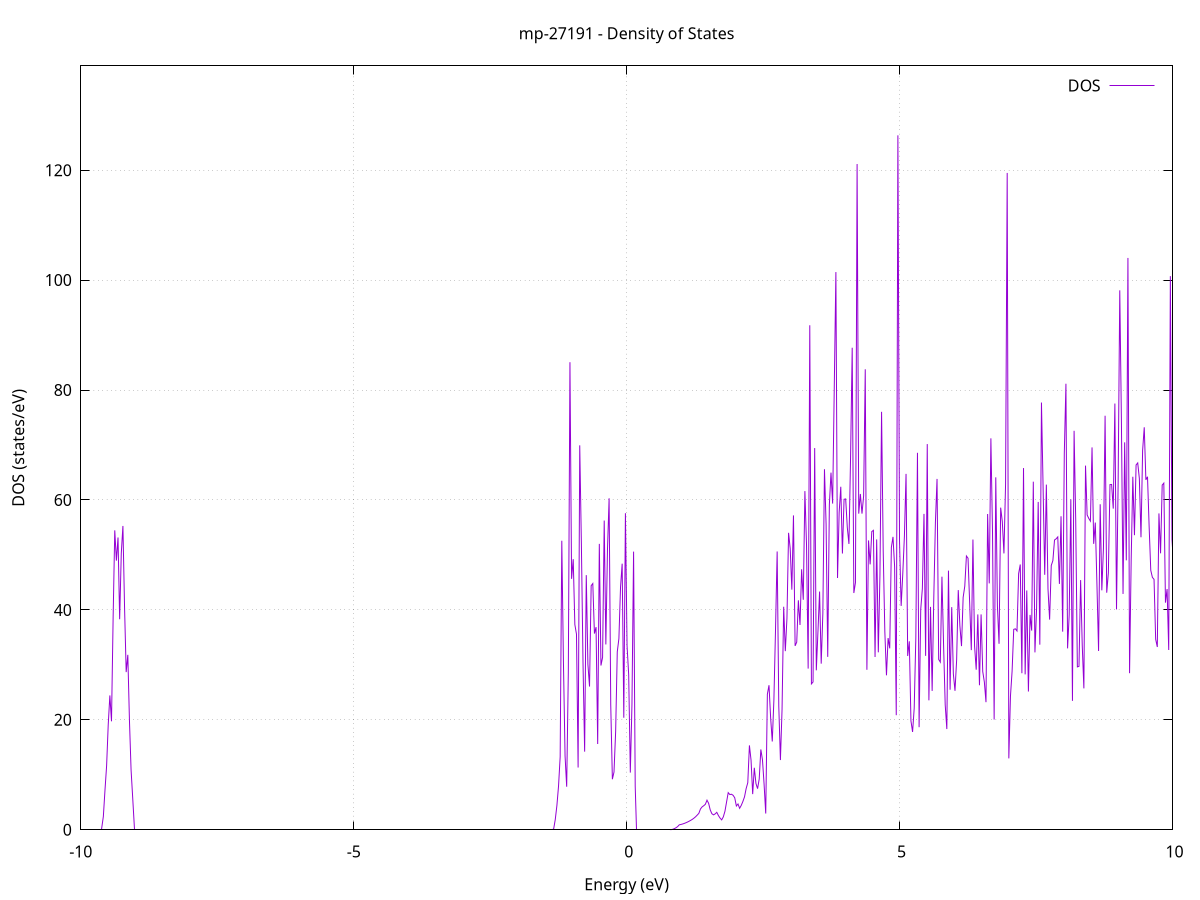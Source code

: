 set title 'mp-27191 - Density of States'
set xlabel 'Energy (eV)'
set ylabel 'DOS (states/eV)'
set grid
set xrange [-10:10]
set yrange [0:138.966]
set xzeroaxis lt -1
set terminal png size 800,600
set output 'mp-27191_dos_gnuplot.png'
plot '-' using 1:2 with lines title 'DOS'
-46.291100 0.000000
-46.261200 0.000000
-46.231300 0.000000
-46.201400 0.000000
-46.171500 0.000000
-46.141600 0.000000
-46.111700 0.000000
-46.081800 0.000000
-46.051900 0.000000
-46.022100 0.000000
-45.992200 0.000000
-45.962300 0.000000
-45.932400 0.000000
-45.902500 0.000000
-45.872600 0.000000
-45.842700 0.000000
-45.812800 0.000000
-45.782900 0.000000
-45.753100 0.000000
-45.723200 0.000000
-45.693300 0.000000
-45.663400 0.000000
-45.633500 0.000000
-45.603600 0.000000
-45.573700 0.000000
-45.543800 0.000000
-45.513900 0.000000
-45.484000 0.000000
-45.454200 0.000000
-45.424300 0.000000
-45.394400 0.000000
-45.364500 0.000000
-45.334600 0.000000
-45.304700 0.000000
-45.274800 0.000000
-45.244900 0.000000
-45.215000 0.000000
-45.185200 0.000000
-45.155300 0.000000
-45.125400 0.000000
-45.095500 0.000000
-45.065600 0.000000
-45.035700 0.000000
-45.005800 0.000000
-44.975900 0.000000
-44.946000 0.000000
-44.916100 0.000000
-44.886300 0.000000
-44.856400 0.000000
-44.826500 0.000000
-44.796600 0.000000
-44.766700 0.000000
-44.736800 0.000000
-44.706900 0.000000
-44.677000 0.000000
-44.647100 0.000000
-44.617300 0.000000
-44.587400 0.000000
-44.557500 0.000000
-44.527600 0.000000
-44.497700 0.000000
-44.467800 0.000000
-44.437900 0.000000
-44.408000 0.000000
-44.378100 0.000000
-44.348300 0.000000
-44.318400 0.000000
-44.288500 0.000000
-44.258600 0.000000
-44.228700 0.000000
-44.198800 0.000000
-44.168900 0.000000
-44.139000 0.000000
-44.109100 0.000000
-44.079200 0.000000
-44.049400 0.000000
-44.019500 0.000000
-43.989600 0.000000
-43.959700 0.000000
-43.929800 0.000000
-43.899900 0.000000
-43.870000 0.000000
-43.840100 0.000000
-43.810200 0.000000
-43.780400 0.000000
-43.750500 0.000000
-43.720600 0.000000
-43.690700 0.000000
-43.660800 0.000000
-43.630900 0.000000
-43.601000 0.000000
-43.571100 87.468500
-43.541200 0.000000
-43.511400 0.000000
-43.481500 115.858700
-43.451600 1022.692500
-43.421700 0.000000
-43.391800 191.049100
-43.361900 0.000000
-43.332000 0.000000
-43.302100 0.000000
-43.272200 508.746500
-43.242300 0.000000
-43.212500 0.000000
-43.182600 0.000000
-43.152700 0.000000
-43.122800 0.000000
-43.092900 0.000000
-43.063000 0.000000
-43.033100 0.000000
-43.003200 0.000000
-42.973300 0.000000
-42.943500 0.000000
-42.913600 0.000000
-42.883700 0.000000
-42.853800 0.000000
-42.823900 0.000000
-42.794000 0.000000
-42.764100 0.000000
-42.734200 0.000000
-42.704300 0.000000
-42.674400 0.000000
-42.644600 0.000000
-42.614700 0.000000
-42.584800 0.000000
-42.554900 0.000000
-42.525000 0.000000
-42.495100 0.000000
-42.465200 0.000000
-42.435300 0.000000
-42.405400 0.000000
-42.375600 0.000000
-42.345700 0.000000
-42.315800 0.000000
-42.285900 0.000000
-42.256000 0.000000
-42.226100 0.000000
-42.196200 0.000000
-42.166300 0.000000
-42.136400 0.000000
-42.106600 0.000000
-42.076700 0.000000
-42.046800 0.000000
-42.016900 0.000000
-41.987000 0.000000
-41.957100 0.000000
-41.927200 0.000000
-41.897300 0.000000
-41.867400 0.000000
-41.837500 0.000000
-41.807700 0.000000
-41.777800 0.000000
-41.747900 0.000000
-41.718000 0.000000
-41.688100 0.000000
-41.658200 0.000000
-41.628300 0.000000
-41.598400 0.000000
-41.568500 0.000000
-41.538700 0.000000
-41.508800 0.000000
-41.478900 0.000000
-41.449000 0.000000
-41.419100 0.000000
-41.389200 0.000000
-41.359300 0.000000
-41.329400 0.000000
-41.299500 0.000000
-41.269700 0.000000
-41.239800 0.000000
-41.209900 0.000000
-41.180000 0.000000
-41.150100 0.000000
-41.120200 0.000000
-41.090300 0.000000
-41.060400 0.000000
-41.030500 0.000000
-41.000600 0.000000
-40.970800 0.000000
-40.940900 0.000000
-40.911000 0.000000
-40.881100 0.000000
-40.851200 0.000000
-40.821300 0.000000
-40.791400 0.000000
-40.761500 0.000000
-40.731600 0.000000
-40.701800 0.000000
-40.671900 0.000000
-40.642000 0.000000
-40.612100 0.000000
-40.582200 0.000000
-40.552300 0.000000
-40.522400 0.000000
-40.492500 0.000000
-40.462600 0.000000
-40.432700 0.000000
-40.402900 0.000000
-40.373000 0.000000
-40.343100 0.000000
-40.313200 0.000000
-40.283300 0.000000
-40.253400 0.000000
-40.223500 0.000000
-40.193600 0.000000
-40.163700 0.000000
-40.133900 0.000000
-40.104000 0.000000
-40.074100 0.000000
-40.044200 0.000000
-40.014300 0.000000
-39.984400 0.000000
-39.954500 0.000000
-39.924600 0.000000
-39.894700 0.000000
-39.864900 0.000000
-39.835000 0.000000
-39.805100 0.000000
-39.775200 0.000000
-39.745300 0.000000
-39.715400 0.000000
-39.685500 0.000000
-39.655600 0.000000
-39.625700 0.000000
-39.595800 0.000000
-39.566000 0.000000
-39.536100 0.000000
-39.506200 0.000000
-39.476300 0.000000
-39.446400 0.000000
-39.416500 0.000000
-39.386600 0.000000
-39.356700 0.000000
-39.326800 0.000000
-39.297000 0.000000
-39.267100 0.000000
-39.237200 0.000000
-39.207300 0.000000
-39.177400 0.000000
-39.147500 0.000000
-39.117600 0.000000
-39.087700 0.000000
-39.057800 0.000000
-39.027900 0.000000
-38.998100 0.000000
-38.968200 0.000000
-38.938300 0.000000
-38.908400 0.000000
-38.878500 0.000000
-38.848600 0.000000
-38.818700 0.000000
-38.788800 0.000000
-38.758900 0.000000
-38.729100 0.000000
-38.699200 0.000000
-38.669300 0.000000
-38.639400 0.000000
-38.609500 0.000000
-38.579600 0.000000
-38.549700 0.000000
-38.519800 0.000000
-38.489900 0.000000
-38.460100 0.000000
-38.430200 0.000000
-38.400300 0.000000
-38.370400 0.000000
-38.340500 0.000000
-38.310600 0.000000
-38.280700 0.000000
-38.250800 0.000000
-38.220900 0.000000
-38.191000 0.000000
-38.161200 0.000000
-38.131300 0.000000
-38.101400 0.000000
-38.071500 0.000000
-38.041600 0.000000
-38.011700 0.000000
-37.981800 0.000000
-37.951900 0.000000
-37.922000 0.000000
-37.892200 0.000000
-37.862300 0.000000
-37.832400 0.000000
-37.802500 0.000000
-37.772600 0.000000
-37.742700 0.000000
-37.712800 0.000000
-37.682900 0.000000
-37.653000 0.000000
-37.623200 0.000000
-37.593300 0.000000
-37.563400 0.000000
-37.533500 0.000000
-37.503600 0.000000
-37.473700 0.000000
-37.443800 0.000000
-37.413900 0.000000
-37.384000 0.000000
-37.354100 0.000000
-37.324300 0.000000
-37.294400 0.000000
-37.264500 0.000000
-37.234600 0.000000
-37.204700 0.000000
-37.174800 0.000000
-37.144900 0.000000
-37.115000 0.000000
-37.085100 0.000000
-37.055300 0.000000
-37.025400 0.000000
-36.995500 0.000000
-36.965600 0.000000
-36.935700 0.000000
-36.905800 0.000000
-36.875900 0.000000
-36.846000 0.000000
-36.816100 0.000000
-36.786200 0.000000
-36.756400 0.000000
-36.726500 0.000000
-36.696600 0.000000
-36.666700 0.000000
-36.636800 0.000000
-36.606900 0.000000
-36.577000 0.000000
-36.547100 0.000000
-36.517200 0.000000
-36.487400 0.000000
-36.457500 0.000000
-36.427600 0.000000
-36.397700 0.000000
-36.367800 0.000000
-36.337900 0.000000
-36.308000 0.000000
-36.278100 0.000000
-36.248200 0.000000
-36.218400 0.000000
-36.188500 0.000000
-36.158600 0.000000
-36.128700 0.000000
-36.098800 0.000000
-36.068900 0.000000
-36.039000 0.000000
-36.009100 0.000000
-35.979200 0.000000
-35.949300 0.000000
-35.919500 0.000000
-35.889600 0.000000
-35.859700 0.000000
-35.829800 0.000000
-35.799900 0.000000
-35.770000 0.000000
-35.740100 0.000000
-35.710200 0.000000
-35.680300 0.000000
-35.650500 0.000000
-35.620600 0.000000
-35.590700 0.000000
-35.560800 0.000000
-35.530900 0.000000
-35.501000 0.000000
-35.471100 0.000000
-35.441200 0.000000
-35.411300 0.000000
-35.381400 0.000000
-35.351600 0.000000
-35.321700 0.000000
-35.291800 0.000000
-35.261900 0.000000
-35.232000 0.000000
-35.202100 0.000000
-35.172200 0.000000
-35.142300 0.000000
-35.112400 0.000000
-35.082600 0.000000
-35.052700 0.000000
-35.022800 0.000000
-34.992900 0.000000
-34.963000 0.000000
-34.933100 0.000000
-34.903200 0.000000
-34.873300 0.000000
-34.843400 0.000000
-34.813600 0.000000
-34.783700 0.000000
-34.753800 0.000000
-34.723900 0.000000
-34.694000 0.000000
-34.664100 0.000000
-34.634200 0.000000
-34.604300 0.000000
-34.574400 0.000000
-34.544500 0.000000
-34.514700 0.000000
-34.484800 0.000000
-34.454900 0.000000
-34.425000 0.000000
-34.395100 0.000000
-34.365200 0.000000
-34.335300 0.000000
-34.305400 0.000000
-34.275500 0.000000
-34.245700 0.000000
-34.215800 0.000000
-34.185900 0.000000
-34.156000 0.000000
-34.126100 0.000000
-34.096200 0.000000
-34.066300 0.000000
-34.036400 0.000000
-34.006500 0.000000
-33.976700 0.000000
-33.946800 0.000000
-33.916900 0.000000
-33.887000 0.000000
-33.857100 0.000000
-33.827200 0.000000
-33.797300 0.000000
-33.767400 0.000000
-33.737500 0.000000
-33.707600 0.000000
-33.677800 0.000000
-33.647900 0.000000
-33.618000 0.000000
-33.588100 0.000000
-33.558200 0.000000
-33.528300 0.000000
-33.498400 0.000000
-33.468500 0.000000
-33.438600 0.000000
-33.408800 0.000000
-33.378900 0.000000
-33.349000 0.000000
-33.319100 0.000000
-33.289200 0.000000
-33.259300 0.000000
-33.229400 0.000000
-33.199500 0.000000
-33.169600 0.000000
-33.139700 0.000000
-33.109900 0.000000
-33.080000 0.000000
-33.050100 0.000000
-33.020200 0.000000
-32.990300 0.000000
-32.960400 0.000000
-32.930500 0.000000
-32.900600 0.000000
-32.870700 0.000000
-32.840900 0.000000
-32.811000 0.000000
-32.781100 0.000000
-32.751200 0.000000
-32.721300 0.000000
-32.691400 0.000000
-32.661500 0.000000
-32.631600 0.000000
-32.601700 0.000000
-32.571900 0.000000
-32.542000 0.000000
-32.512100 0.000000
-32.482200 0.000000
-32.452300 0.000000
-32.422400 0.000000
-32.392500 0.000000
-32.362600 0.000000
-32.332700 0.000000
-32.302800 0.000000
-32.273000 0.000000
-32.243100 0.000000
-32.213200 0.000000
-32.183300 0.000000
-32.153400 0.000000
-32.123500 0.000000
-32.093600 0.000000
-32.063700 0.000000
-32.033800 0.000000
-32.004000 0.000000
-31.974100 0.000000
-31.944200 0.000000
-31.914300 0.000000
-31.884400 0.000000
-31.854500 0.000000
-31.824600 0.000000
-31.794700 0.000000
-31.764800 0.000000
-31.734900 0.000000
-31.705100 0.000000
-31.675200 0.000000
-31.645300 0.000000
-31.615400 0.000000
-31.585500 0.000000
-31.555600 0.000000
-31.525700 0.000000
-31.495800 0.000000
-31.465900 0.000000
-31.436100 0.000000
-31.406200 0.000000
-31.376300 0.000000
-31.346400 0.000000
-31.316500 0.000000
-31.286600 0.000000
-31.256700 0.000000
-31.226800 0.000000
-31.196900 0.000000
-31.167100 0.000000
-31.137200 0.000000
-31.107300 0.000000
-31.077400 0.000000
-31.047500 0.000000
-31.017600 0.000000
-30.987700 0.000000
-30.957800 0.000000
-30.927900 0.000000
-30.898000 0.000000
-30.868200 0.000000
-30.838300 0.000000
-30.808400 0.000000
-30.778500 0.000000
-30.748600 0.000000
-30.718700 0.000000
-30.688800 0.000000
-30.658900 0.000000
-30.629000 0.000000
-30.599200 0.000000
-30.569300 0.000000
-30.539400 0.000000
-30.509500 0.000000
-30.479600 0.000000
-30.449700 0.000000
-30.419800 0.000000
-30.389900 0.000000
-30.360000 0.000000
-30.330200 0.000000
-30.300300 0.000000
-30.270400 0.000000
-30.240500 0.000000
-30.210600 0.000000
-30.180700 0.000000
-30.150800 0.000000
-30.120900 0.000000
-30.091000 0.000000
-30.061100 0.000000
-30.031300 0.000000
-30.001400 0.000000
-29.971500 0.000000
-29.941600 0.000000
-29.911700 0.000000
-29.881800 0.000000
-29.851900 0.000000
-29.822000 0.000000
-29.792100 0.000000
-29.762300 0.000000
-29.732400 0.000000
-29.702500 0.000000
-29.672600 0.000000
-29.642700 0.000000
-29.612800 0.000000
-29.582900 0.000000
-29.553000 0.000000
-29.523100 0.000000
-29.493200 0.000000
-29.463400 0.000000
-29.433500 0.000000
-29.403600 0.000000
-29.373700 0.000000
-29.343800 0.000000
-29.313900 0.000000
-29.284000 0.000000
-29.254100 0.000000
-29.224200 0.000000
-29.194400 0.000000
-29.164500 0.000000
-29.134600 0.000000
-29.104700 0.000000
-29.074800 0.000000
-29.044900 0.000000
-29.015000 0.000000
-28.985100 0.000000
-28.955200 0.000000
-28.925400 0.000000
-28.895500 0.000000
-28.865600 0.000000
-28.835700 0.000000
-28.805800 0.000000
-28.775900 0.000000
-28.746000 0.000000
-28.716100 0.000000
-28.686200 0.000000
-28.656300 0.000000
-28.626500 0.000000
-28.596600 0.000000
-28.566700 0.000000
-28.536800 0.000000
-28.506900 0.000000
-28.477000 0.000000
-28.447100 0.000000
-28.417200 0.000000
-28.387300 0.000000
-28.357500 0.000000
-28.327600 0.000000
-28.297700 0.000000
-28.267800 0.000000
-28.237900 0.000000
-28.208000 0.000000
-28.178100 0.000000
-28.148200 0.000000
-28.118300 0.000000
-28.088500 0.000000
-28.058600 0.000000
-28.028700 0.000000
-27.998800 0.000000
-27.968900 0.000000
-27.939000 0.000000
-27.909100 0.000000
-27.879200 0.000000
-27.849300 0.000000
-27.819400 0.000000
-27.789600 0.000000
-27.759700 0.000000
-27.729800 0.000000
-27.699900 0.000000
-27.670000 0.000000
-27.640100 0.000000
-27.610200 0.000000
-27.580300 0.000000
-27.550400 0.000000
-27.520600 0.000000
-27.490700 0.000000
-27.460800 0.000000
-27.430900 0.000000
-27.401000 0.000000
-27.371100 0.000000
-27.341200 0.000000
-27.311300 0.000000
-27.281400 0.000000
-27.251500 0.000000
-27.221700 0.000000
-27.191800 0.000000
-27.161900 0.000000
-27.132000 0.000000
-27.102100 0.000000
-27.072200 0.000000
-27.042300 0.000000
-27.012400 0.000000
-26.982500 0.000000
-26.952700 0.000000
-26.922800 0.000000
-26.892900 0.000000
-26.863000 0.000000
-26.833100 0.000000
-26.803200 0.000000
-26.773300 0.000000
-26.743400 0.000000
-26.713500 0.000000
-26.683700 0.000000
-26.653800 0.000000
-26.623900 0.000000
-26.594000 0.000000
-26.564100 0.000000
-26.534200 0.000000
-26.504300 0.000000
-26.474400 0.000000
-26.444500 0.000000
-26.414600 0.000000
-26.384800 0.000000
-26.354900 0.000000
-26.325000 0.000000
-26.295100 0.000000
-26.265200 0.000000
-26.235300 0.000000
-26.205400 0.000000
-26.175500 0.000000
-26.145600 0.000000
-26.115800 0.000000
-26.085900 0.000000
-26.056000 0.000000
-26.026100 0.000000
-25.996200 0.000000
-25.966300 0.000000
-25.936400 0.000000
-25.906500 0.000000
-25.876600 0.000000
-25.846700 0.000000
-25.816900 0.000000
-25.787000 0.000000
-25.757100 0.000000
-25.727200 0.000000
-25.697300 0.000000
-25.667400 0.000000
-25.637500 0.000000
-25.607600 0.000000
-25.577700 0.000000
-25.547900 0.000000
-25.518000 0.000000
-25.488100 0.000000
-25.458200 0.000000
-25.428300 0.000000
-25.398400 0.000000
-25.368500 0.000000
-25.338600 0.000000
-25.308700 0.000000
-25.278900 0.000000
-25.249000 0.000000
-25.219100 0.000000
-25.189200 0.000000
-25.159300 0.000000
-25.129400 0.000000
-25.099500 0.000000
-25.069600 0.000000
-25.039700 0.000000
-25.009800 0.000000
-24.980000 0.000000
-24.950100 0.000000
-24.920200 0.000000
-24.890300 0.000000
-24.860400 0.000000
-24.830500 0.000000
-24.800600 0.000000
-24.770700 0.000000
-24.740800 0.000000
-24.711000 0.000000
-24.681100 0.000000
-24.651200 0.000000
-24.621300 0.000000
-24.591400 0.000000
-24.561500 0.000000
-24.531600 0.000000
-24.501700 0.000000
-24.471800 0.000000
-24.442000 0.000000
-24.412100 0.000000
-24.382200 0.000000
-24.352300 0.000000
-24.322400 0.000000
-24.292500 0.000000
-24.262600 0.000000
-24.232700 0.000000
-24.202800 0.000000
-24.172900 0.000000
-24.143100 0.000000
-24.113200 0.000000
-24.083300 0.000000
-24.053400 0.000000
-24.023500 0.000000
-23.993600 0.000000
-23.963700 0.000000
-23.933800 0.000000
-23.903900 0.000000
-23.874100 0.000000
-23.844200 0.000000
-23.814300 0.000000
-23.784400 0.000000
-23.754500 0.000000
-23.724600 0.000000
-23.694700 0.000000
-23.664800 0.000000
-23.634900 0.000000
-23.605000 0.000000
-23.575200 0.000000
-23.545300 0.000000
-23.515400 0.000000
-23.485500 0.000000
-23.455600 0.000000
-23.425700 0.000000
-23.395800 0.000000
-23.365900 0.000000
-23.336000 0.000000
-23.306200 0.000000
-23.276300 0.000000
-23.246400 0.000000
-23.216500 0.000000
-23.186600 0.000000
-23.156700 0.000000
-23.126800 0.000000
-23.096900 0.000000
-23.067000 0.000000
-23.037200 0.000000
-23.007300 0.000000
-22.977400 0.000000
-22.947500 0.000000
-22.917600 0.000000
-22.887700 0.000000
-22.857800 0.000000
-22.827900 0.000000
-22.798000 0.000000
-22.768100 0.000000
-22.738300 0.000000
-22.708400 0.000000
-22.678500 0.000000
-22.648600 0.000000
-22.618700 0.000000
-22.588800 0.000000
-22.558900 0.000000
-22.529000 0.000000
-22.499100 0.000000
-22.469300 0.000000
-22.439400 0.000000
-22.409500 0.000000
-22.379600 0.000000
-22.349700 0.000000
-22.319800 0.000000
-22.289900 0.000000
-22.260000 0.000000
-22.230100 0.000000
-22.200200 0.000000
-22.170400 17.206400
-22.140500 55.361100
-22.110600 7.264700
-22.080700 104.876800
-22.050800 274.314300
-22.020900 87.249000
-21.991000 44.511600
-21.961100 180.713900
-21.931200 232.987300
-21.901400 147.917200
-21.871500 246.830700
-21.841600 264.153600
-21.811700 133.785900
-21.781800 215.793400
-21.751900 270.419500
-21.722000 239.975100
-21.692100 223.257900
-21.662200 149.110600
-21.632400 268.048900
-21.602500 141.030800
-21.572600 179.688300
-21.542700 331.482700
-21.512800 355.816700
-21.482900 154.658000
-21.453000 300.383500
-21.423100 367.578500
-21.393200 105.978600
-21.363300 320.891000
-21.333500 169.956000
-21.303600 332.658400
-21.273700 196.420900
-21.243800 91.138300
-21.213900 174.139600
-21.184000 116.182700
-21.154100 264.770100
-21.124200 51.875200
-21.094300 139.861400
-21.064500 0.000000
-21.034600 0.000000
-21.004700 0.000000
-20.974800 0.000000
-20.944900 0.000000
-20.915000 0.000000
-20.885100 0.000000
-20.855200 0.000000
-20.825300 0.000000
-20.795500 0.000000
-20.765600 0.000000
-20.735700 0.000000
-20.705800 0.000000
-20.675900 0.000000
-20.646000 0.000000
-20.616100 0.000000
-20.586200 0.000000
-20.556300 0.000000
-20.526400 0.000000
-20.496600 0.000000
-20.466700 0.000000
-20.436800 0.000000
-20.406900 0.000000
-20.377000 0.000000
-20.347100 0.000000
-20.317200 0.000000
-20.287300 0.000000
-20.257400 0.000000
-20.227600 0.000000
-20.197700 0.000000
-20.167800 0.000000
-20.137900 0.000000
-20.108000 0.000000
-20.078100 0.000000
-20.048200 0.000000
-20.018300 0.000000
-19.988400 0.000000
-19.958500 0.000000
-19.928700 0.000000
-19.898800 0.000000
-19.868900 0.000000
-19.839000 0.000000
-19.809100 0.000000
-19.779200 0.000000
-19.749300 0.000000
-19.719400 0.000000
-19.689500 0.000000
-19.659700 0.000000
-19.629800 0.000000
-19.599900 0.000000
-19.570000 0.000000
-19.540100 0.000000
-19.510200 0.000000
-19.480300 0.000000
-19.450400 0.000000
-19.420500 0.000000
-19.390700 0.000000
-19.360800 0.000000
-19.330900 0.000000
-19.301000 0.000000
-19.271100 0.000000
-19.241200 0.000000
-19.211300 0.000000
-19.181400 0.000000
-19.151500 0.000000
-19.121600 0.000000
-19.091800 0.000000
-19.061900 0.000000
-19.032000 0.000000
-19.002100 0.000000
-18.972200 0.000000
-18.942300 0.000000
-18.912400 0.000000
-18.882500 0.000000
-18.852600 0.000000
-18.822800 0.000000
-18.792900 0.000000
-18.763000 0.000000
-18.733100 0.000000
-18.703200 0.000000
-18.673300 0.000000
-18.643400 0.000000
-18.613500 0.000000
-18.583600 0.000000
-18.553700 0.000000
-18.523900 0.000000
-18.494000 0.000000
-18.464100 0.000000
-18.434200 0.000000
-18.404300 0.000000
-18.374400 0.000000
-18.344500 0.000000
-18.314600 0.000000
-18.284700 0.000000
-18.254900 0.000000
-18.225000 0.000000
-18.195100 0.000000
-18.165200 0.000000
-18.135300 0.000000
-18.105400 0.000000
-18.075500 0.000000
-18.045600 0.000000
-18.015700 0.000000
-17.985900 0.000000
-17.956000 0.000000
-17.926100 0.000000
-17.896200 0.000000
-17.866300 0.000000
-17.836400 0.000000
-17.806500 0.000000
-17.776600 0.000000
-17.746700 0.000000
-17.716800 0.000000
-17.687000 0.000000
-17.657100 0.000000
-17.627200 0.000000
-17.597300 0.000000
-17.567400 0.000000
-17.537500 0.000000
-17.507600 0.000000
-17.477700 0.000000
-17.447800 0.000000
-17.418000 0.000000
-17.388100 0.000000
-17.358200 0.000000
-17.328300 0.000000
-17.298400 0.000000
-17.268500 0.000000
-17.238600 0.000000
-17.208700 0.000000
-17.178800 0.000000
-17.149000 0.000000
-17.119100 0.000000
-17.089200 0.000000
-17.059300 0.000000
-17.029400 0.000000
-16.999500 0.000000
-16.969600 0.000000
-16.939700 0.000000
-16.909800 0.000000
-16.879900 0.000000
-16.850100 0.000000
-16.820200 0.000000
-16.790300 0.000000
-16.760400 0.000000
-16.730500 0.000000
-16.700600 0.000000
-16.670700 0.000000
-16.640800 0.000000
-16.610900 0.000000
-16.581100 0.000000
-16.551200 0.000000
-16.521300 0.000000
-16.491400 0.000000
-16.461500 0.000000
-16.431600 0.000000
-16.401700 0.000000
-16.371800 0.000000
-16.341900 0.000000
-16.312000 0.000000
-16.282200 0.000000
-16.252300 0.000000
-16.222400 0.000000
-16.192500 0.000000
-16.162600 0.000000
-16.132700 0.000000
-16.102800 0.000000
-16.072900 0.000000
-16.043000 0.000000
-16.013200 0.000000
-15.983300 0.000000
-15.953400 0.000000
-15.923500 0.000000
-15.893600 0.000000
-15.863700 0.000000
-15.833800 0.000000
-15.803900 0.000000
-15.774000 0.000000
-15.744200 0.000000
-15.714300 0.000000
-15.684400 0.000000
-15.654500 0.000000
-15.624600 0.000000
-15.594700 0.000000
-15.564800 0.000000
-15.534900 0.000000
-15.505000 0.000000
-15.475100 0.000000
-15.445300 0.000000
-15.415400 0.000000
-15.385500 0.000000
-15.355600 0.000000
-15.325700 0.000000
-15.295800 0.000000
-15.265900 0.000000
-15.236000 0.000000
-15.206100 0.000000
-15.176300 0.000000
-15.146400 0.000000
-15.116500 0.000000
-15.086600 0.000000
-15.056700 0.000000
-15.026800 0.000000
-14.996900 0.000000
-14.967000 0.000000
-14.937100 0.000000
-14.907300 0.000000
-14.877400 0.000000
-14.847500 0.000000
-14.817600 0.000000
-14.787700 0.000000
-14.757800 0.000000
-14.727900 0.000000
-14.698000 0.000000
-14.668100 0.000000
-14.638200 0.000000
-14.608400 0.000000
-14.578500 0.000000
-14.548600 0.000000
-14.518700 0.000000
-14.488800 0.000000
-14.458900 0.000000
-14.429000 0.000000
-14.399100 0.000000
-14.369200 0.000000
-14.339400 0.000000
-14.309500 0.000000
-14.279600 0.000000
-14.249700 0.000000
-14.219800 0.000000
-14.189900 0.000000
-14.160000 0.000000
-14.130100 0.000000
-14.100200 0.000000
-14.070300 0.000000
-14.040500 0.000000
-14.010600 0.000000
-13.980700 0.000000
-13.950800 0.000000
-13.920900 0.000000
-13.891000 0.000000
-13.861100 0.000000
-13.831200 0.000000
-13.801300 0.000000
-13.771500 0.000000
-13.741600 0.000000
-13.711700 0.000000
-13.681800 0.000000
-13.651900 0.000000
-13.622000 0.000000
-13.592100 0.000000
-13.562200 0.000000
-13.532300 0.000000
-13.502500 0.000000
-13.472600 0.000000
-13.442700 0.000000
-13.412800 0.000000
-13.382900 0.000000
-13.353000 0.000000
-13.323100 0.000000
-13.293200 0.000000
-13.263300 0.000000
-13.233400 0.000000
-13.203600 0.000000
-13.173700 0.000000
-13.143800 0.000000
-13.113900 0.000000
-13.084000 0.000000
-13.054100 0.000000
-13.024200 0.000000
-12.994300 0.000000
-12.964400 0.000000
-12.934600 0.000000
-12.904700 0.000000
-12.874800 0.000000
-12.844900 0.000000
-12.815000 0.000000
-12.785100 0.000000
-12.755200 0.000000
-12.725300 0.000000
-12.695400 0.000000
-12.665500 0.000000
-12.635700 0.000000
-12.605800 0.000000
-12.575900 0.000000
-12.546000 0.000000
-12.516100 0.000000
-12.486200 0.000000
-12.456300 0.000000
-12.426400 0.000000
-12.396500 0.000000
-12.366700 0.000000
-12.336800 0.000000
-12.306900 0.000000
-12.277000 0.000000
-12.247100 0.000000
-12.217200 0.000000
-12.187300 0.000000
-12.157400 0.000000
-12.127500 0.000000
-12.097700 0.000000
-12.067800 0.000000
-12.037900 0.000000
-12.008000 0.000000
-11.978100 0.000000
-11.948200 0.000000
-11.918300 0.000000
-11.888400 0.000000
-11.858500 0.000000
-11.828600 0.000000
-11.798800 0.000000
-11.768900 0.000000
-11.739000 0.000000
-11.709100 0.000000
-11.679200 0.000000
-11.649300 0.000000
-11.619400 0.000000
-11.589500 0.000000
-11.559600 0.000000
-11.529800 0.000000
-11.499900 0.000000
-11.470000 0.000000
-11.440100 0.000000
-11.410200 0.000000
-11.380300 0.000000
-11.350400 0.000000
-11.320500 0.000000
-11.290600 0.000000
-11.260800 0.000000
-11.230900 0.000000
-11.201000 0.000000
-11.171100 0.000000
-11.141200 0.000000
-11.111300 0.000000
-11.081400 0.000000
-11.051500 0.000000
-11.021600 0.000000
-10.991700 0.000000
-10.961900 0.000000
-10.932000 0.000000
-10.902100 0.000000
-10.872200 0.000000
-10.842300 0.000000
-10.812400 0.000000
-10.782500 0.000000
-10.752600 0.000000
-10.722700 0.000000
-10.692900 0.000000
-10.663000 0.000000
-10.633100 0.000000
-10.603200 0.000000
-10.573300 0.000000
-10.543400 0.000000
-10.513500 0.000000
-10.483600 0.000000
-10.453700 0.000000
-10.423800 0.000000
-10.394000 0.000000
-10.364100 0.000000
-10.334200 0.000000
-10.304300 0.000000
-10.274400 0.000000
-10.244500 0.000000
-10.214600 0.000000
-10.184700 0.000000
-10.154800 0.000000
-10.125000 0.000000
-10.095100 0.000000
-10.065200 0.000000
-10.035300 0.000000
-10.005400 0.000000
-9.975500 0.000000
-9.945600 0.000000
-9.915700 0.000000
-9.885800 0.000000
-9.856000 0.000000
-9.826100 0.000000
-9.796200 0.000000
-9.766300 0.000000
-9.736400 0.000000
-9.706500 0.000000
-9.676600 0.000000
-9.646700 0.000000
-9.616800 0.000000
-9.586900 2.400100
-9.557100 7.163700
-9.527200 11.620700
-9.497300 19.136400
-9.467400 24.434800
-9.437500 19.735700
-9.407600 38.594000
-9.377700 54.473600
-9.347800 48.958000
-9.317900 53.168700
-9.288100 38.297200
-9.258200 50.283000
-9.228300 55.272600
-9.198400 40.495000
-9.168500 28.686200
-9.138600 31.824000
-9.108700 19.937200
-9.078800 10.882200
-9.048900 5.781200
-9.019000 0.000000
-8.989200 0.000000
-8.959300 0.000000
-8.929400 0.000000
-8.899500 0.000000
-8.869600 0.000000
-8.839700 0.000000
-8.809800 0.000000
-8.779900 0.000000
-8.750000 0.000000
-8.720200 0.000000
-8.690300 0.000000
-8.660400 0.000000
-8.630500 0.000000
-8.600600 0.000000
-8.570700 0.000000
-8.540800 0.000000
-8.510900 0.000000
-8.481000 0.000000
-8.451200 0.000000
-8.421300 0.000000
-8.391400 0.000000
-8.361500 0.000000
-8.331600 0.000000
-8.301700 0.000000
-8.271800 0.000000
-8.241900 0.000000
-8.212000 0.000000
-8.182100 0.000000
-8.152300 0.000000
-8.122400 0.000000
-8.092500 0.000000
-8.062600 0.000000
-8.032700 0.000000
-8.002800 0.000000
-7.972900 0.000000
-7.943000 0.000000
-7.913100 0.000000
-7.883300 0.000000
-7.853400 0.000000
-7.823500 0.000000
-7.793600 0.000000
-7.763700 0.000000
-7.733800 0.000000
-7.703900 0.000000
-7.674000 0.000000
-7.644100 0.000000
-7.614300 0.000000
-7.584400 0.000000
-7.554500 0.000000
-7.524600 0.000000
-7.494700 0.000000
-7.464800 0.000000
-7.434900 0.000000
-7.405000 0.000000
-7.375100 0.000000
-7.345200 0.000000
-7.315400 0.000000
-7.285500 0.000000
-7.255600 0.000000
-7.225700 0.000000
-7.195800 0.000000
-7.165900 0.000000
-7.136000 0.000000
-7.106100 0.000000
-7.076200 0.000000
-7.046400 0.000000
-7.016500 0.000000
-6.986600 0.000000
-6.956700 0.000000
-6.926800 0.000000
-6.896900 0.000000
-6.867000 0.000000
-6.837100 0.000000
-6.807200 0.000000
-6.777300 0.000000
-6.747500 0.000000
-6.717600 0.000000
-6.687700 0.000000
-6.657800 0.000000
-6.627900 0.000000
-6.598000 0.000000
-6.568100 0.000000
-6.538200 0.000000
-6.508300 0.000000
-6.478500 0.000000
-6.448600 0.000000
-6.418700 0.000000
-6.388800 0.000000
-6.358900 0.000000
-6.329000 0.000000
-6.299100 0.000000
-6.269200 0.000000
-6.239300 0.000000
-6.209500 0.000000
-6.179600 0.000000
-6.149700 0.000000
-6.119800 0.000000
-6.089900 0.000000
-6.060000 0.000000
-6.030100 0.000000
-6.000200 0.000000
-5.970300 0.000000
-5.940400 0.000000
-5.910600 0.000000
-5.880700 0.000000
-5.850800 0.000000
-5.820900 0.000000
-5.791000 0.000000
-5.761100 0.000000
-5.731200 0.000000
-5.701300 0.000000
-5.671400 0.000000
-5.641600 0.000000
-5.611700 0.000000
-5.581800 0.000000
-5.551900 0.000000
-5.522000 0.000000
-5.492100 0.000000
-5.462200 0.000000
-5.432300 0.000000
-5.402400 0.000000
-5.372600 0.000000
-5.342700 0.000000
-5.312800 0.000000
-5.282900 0.000000
-5.253000 0.000000
-5.223100 0.000000
-5.193200 0.000000
-5.163300 0.000000
-5.133400 0.000000
-5.103500 0.000000
-5.073700 0.000000
-5.043800 0.000000
-5.013900 0.000000
-4.984000 0.000000
-4.954100 0.000000
-4.924200 0.000000
-4.894300 0.000000
-4.864400 0.000000
-4.834500 0.000000
-4.804700 0.000000
-4.774800 0.000000
-4.744900 0.000000
-4.715000 0.000000
-4.685100 0.000000
-4.655200 0.000000
-4.625300 0.000000
-4.595400 0.000000
-4.565500 0.000000
-4.535600 0.000000
-4.505800 0.000000
-4.475900 0.000000
-4.446000 0.000000
-4.416100 0.000000
-4.386200 0.000000
-4.356300 0.000000
-4.326400 0.000000
-4.296500 0.000000
-4.266600 0.000000
-4.236800 0.000000
-4.206900 0.000000
-4.177000 0.000000
-4.147100 0.000000
-4.117200 0.000000
-4.087300 0.000000
-4.057400 0.000000
-4.027500 0.000000
-3.997600 0.000000
-3.967800 0.000000
-3.937900 0.000000
-3.908000 0.000000
-3.878100 0.000000
-3.848200 0.000000
-3.818300 0.000000
-3.788400 0.000000
-3.758500 0.000000
-3.728600 0.000000
-3.698700 0.000000
-3.668900 0.000000
-3.639000 0.000000
-3.609100 0.000000
-3.579200 0.000000
-3.549300 0.000000
-3.519400 0.000000
-3.489500 0.000000
-3.459600 0.000000
-3.429700 0.000000
-3.399900 0.000000
-3.370000 0.000000
-3.340100 0.000000
-3.310200 0.000000
-3.280300 0.000000
-3.250400 0.000000
-3.220500 0.000000
-3.190600 0.000000
-3.160700 0.000000
-3.130800 0.000000
-3.101000 0.000000
-3.071100 0.000000
-3.041200 0.000000
-3.011300 0.000000
-2.981400 0.000000
-2.951500 0.000000
-2.921600 0.000000
-2.891700 0.000000
-2.861800 0.000000
-2.832000 0.000000
-2.802100 0.000000
-2.772200 0.000000
-2.742300 0.000000
-2.712400 0.000000
-2.682500 0.000000
-2.652600 0.000000
-2.622700 0.000000
-2.592800 0.000000
-2.563000 0.000000
-2.533100 0.000000
-2.503200 0.000000
-2.473300 0.000000
-2.443400 0.000000
-2.413500 0.000000
-2.383600 0.000000
-2.353700 0.000000
-2.323800 0.000000
-2.293900 0.000000
-2.264100 0.000000
-2.234200 0.000000
-2.204300 0.000000
-2.174400 0.000000
-2.144500 0.000000
-2.114600 0.000000
-2.084700 0.000000
-2.054800 0.000000
-2.024900 0.000000
-1.995100 0.000000
-1.965200 0.000000
-1.935300 0.000000
-1.905400 0.000000
-1.875500 0.000000
-1.845600 0.000000
-1.815700 0.000000
-1.785800 0.000000
-1.755900 0.000000
-1.726100 0.000000
-1.696200 0.000000
-1.666300 0.000000
-1.636400 0.000000
-1.606500 0.000000
-1.576600 0.000000
-1.546700 0.000000
-1.516800 0.000000
-1.486900 0.000000
-1.457000 0.000000
-1.427200 0.000000
-1.397300 0.000000
-1.367400 0.000000
-1.337500 0.134600
-1.307600 1.868200
-1.277700 4.419700
-1.247800 7.946800
-1.217900 13.271600
-1.188000 52.583800
-1.158200 30.597700
-1.128300 13.459200
-1.098400 7.828900
-1.068500 28.653900
-1.038600 85.059600
-1.008700 45.649500
-0.978800 49.225200
-0.948900 37.332800
-0.919000 35.586100
-0.889100 11.319300
-0.859300 69.935200
-0.829400 52.127400
-0.799500 30.449000
-0.769600 14.211000
-0.739700 46.322500
-0.709800 30.107700
-0.679900 26.056100
-0.650000 44.401000
-0.620100 44.795500
-0.590300 35.697000
-0.560400 36.862900
-0.530500 15.599400
-0.500600 52.009700
-0.470700 29.880500
-0.440800 31.363800
-0.410900 56.255000
-0.381000 33.716000
-0.351100 50.987800
-0.321300 60.301600
-0.291400 22.793300
-0.261500 9.194300
-0.231600 10.505200
-0.201700 17.828800
-0.171800 32.368300
-0.141900 34.777500
-0.112000 44.164900
-0.082100 48.403900
-0.052200 20.386200
-0.022400 57.591300
0.007500 33.487100
0.037400 28.184700
0.067300 10.407400
0.097200 22.727600
0.127100 50.609600
0.157000 7.904300
0.186900 0.000000
0.216800 0.000000
0.246600 0.000000
0.276500 0.000000
0.306400 0.000000
0.336300 0.000000
0.366200 0.000000
0.396100 0.000000
0.426000 0.000000
0.455900 0.000000
0.485800 0.000000
0.515700 0.000000
0.545500 0.000000
0.575400 0.000000
0.605300 0.000000
0.635200 0.000000
0.665100 0.000000
0.695000 0.000000
0.724900 0.000000
0.754800 0.000000
0.784700 0.000000
0.814500 0.020400
0.844400 0.088600
0.874300 0.204500
0.904200 0.368400
0.934100 0.578400
0.964000 0.901800
0.993900 0.965600
1.023800 1.048300
1.053700 1.149600
1.083500 1.268100
1.113400 1.402000
1.143300 1.551200
1.173200 1.715300
1.203100 1.895400
1.233000 2.112000
1.262900 2.364300
1.292800 2.668100
1.322700 2.989200
1.352600 3.786200
1.382400 4.159500
1.412300 4.377600
1.442200 4.639200
1.472100 5.385700
1.502000 4.810000
1.531900 3.594700
1.561800 2.918700
1.591700 2.713200
1.621600 2.890100
1.651400 3.173300
1.681300 2.588200
1.711200 2.130000
1.741100 1.798800
1.771000 2.354400
1.800900 3.366200
1.830800 5.066000
1.860700 6.754200
1.890600 6.407800
1.920400 6.466300
1.950300 6.269900
1.980200 5.818400
2.010100 4.328600
2.040000 4.692800
2.069900 3.903900
2.099800 4.441400
2.129700 5.155600
2.159600 5.995100
2.189500 7.505000
2.219300 8.564000
2.249200 15.349900
2.279100 12.659500
2.309000 6.485100
2.338900 11.278800
2.368800 8.427700
2.398700 7.480400
2.428600 9.228000
2.458500 14.614400
2.488300 12.729100
2.518200 8.246000
2.548100 2.954000
2.578000 24.655900
2.607900 26.296900
2.637800 20.397100
2.667700 16.063100
2.697600 23.596500
2.727500 36.475000
2.757400 50.633100
2.787200 22.473600
2.817100 12.688200
2.847000 21.879000
2.876900 40.569800
2.906800 32.495700
2.936700 38.478500
2.966600 54.020400
2.996500 51.145800
3.026400 43.683700
3.056200 57.188200
3.086100 33.456600
3.116000 34.135400
3.145900 41.751300
3.175800 37.252700
3.205700 47.389000
3.235600 41.836800
3.265500 61.608800
3.295400 51.784600
3.325200 29.326300
3.355100 91.772000
3.385000 26.538300
3.414900 26.889400
3.444800 69.441800
3.474700 29.012100
3.504600 36.011800
3.534500 43.332600
3.564400 30.218200
3.594300 39.323200
3.624100 65.592900
3.654000 55.605200
3.683900 31.451300
3.713800 59.146800
3.743700 64.967000
3.773600 59.344300
3.803500 80.247400
3.833400 101.453400
3.863300 45.802200
3.893100 57.705000
3.923000 62.405100
3.952900 50.260900
3.982800 60.122400
4.012700 60.182800
4.042600 54.967800
4.072500 51.998100
4.102400 67.834300
4.132300 87.688900
4.162200 43.071400
4.192000 44.971700
4.221900 121.108800
4.251800 57.510200
4.281700 61.084400
4.311600 57.517100
4.341500 60.746700
4.371400 83.773800
4.401300 29.102200
4.431200 52.641400
4.461000 48.278700
4.490900 54.248000
4.520800 54.473700
4.550700 31.435900
4.580600 52.821300
4.610500 32.275500
4.640400 46.333400
4.670300 76.034700
4.700200 50.770200
4.730000 36.052700
4.759900 28.100600
4.789800 34.873500
4.819700 33.004600
4.849600 51.387100
4.879500 53.282500
4.909400 47.804100
4.939300 20.840700
4.969200 126.332800
4.999100 52.501700
5.028900 40.718500
5.058800 46.615700
5.088700 53.424500
5.118600 64.747100
5.148500 31.622200
5.178400 34.286600
5.208300 19.814800
5.238200 17.800100
5.268100 22.110500
5.297900 34.952200
5.327800 68.578300
5.357700 18.664900
5.387600 40.089000
5.417500 43.883600
5.447400 57.469600
5.477300 31.636600
5.507200 70.167800
5.537100 23.542800
5.566900 40.548600
5.596800 25.262500
5.626700 42.116300
5.656600 55.926900
5.686500 63.827000
5.716400 30.991200
5.746300 30.499700
5.776200 46.044100
5.806100 33.647200
5.836000 22.737100
5.865800 18.327700
5.895700 47.146900
5.925600 25.481300
5.955500 40.504500
5.985400 28.337700
6.015300 25.279300
6.045200 30.840300
6.075100 43.605200
6.105000 37.101100
6.134800 33.408700
6.164700 42.273900
6.194600 44.314400
6.224500 49.804500
6.254400 49.394900
6.284300 41.184000
6.314200 32.686300
6.344100 52.794500
6.374000 33.456300
6.403900 29.119300
6.433700 39.172500
6.463600 26.286900
6.493500 39.179900
6.523400 28.795500
6.553300 26.876200
6.583200 23.209300
6.613100 57.441600
6.643000 44.822500
6.672900 71.212300
6.702700 54.037600
6.732600 20.060700
6.762500 64.118000
6.792400 40.710800
6.822300 33.833400
6.852200 58.604600
6.882100 56.061100
6.912000 50.274000
6.941900 62.901300
6.971700 119.487900
7.001600 12.984200
7.031500 24.314500
7.061400 28.837500
7.091300 36.460000
7.121200 36.557900
7.151100 36.166500
7.181000 46.596500
7.210900 48.261300
7.240800 28.478900
7.270600 65.795300
7.300500 28.271000
7.330400 43.538600
7.360300 25.144400
7.390200 39.091200
7.420100 36.234700
7.450000 63.327200
7.479900 32.271900
7.509800 40.170400
7.539600 59.641300
7.569500 33.668900
7.599400 77.716500
7.629300 62.330100
7.659200 46.385800
7.689100 62.786700
7.719000 43.843200
7.748900 38.231200
7.778800 48.074200
7.808600 48.967400
7.838500 52.712500
7.868400 52.931600
7.898300 53.275600
7.928200 44.727600
7.958100 57.031100
7.988000 36.036100
8.017900 68.487500
8.047800 81.146200
8.077700 33.000900
8.107500 39.102000
8.137400 60.111300
8.167300 23.449100
8.197200 72.578000
8.227100 56.259600
8.257000 29.629600
8.286900 29.730300
8.316800 45.426400
8.346700 33.500700
8.376500 25.717000
8.406400 66.249100
8.436300 57.265400
8.466200 56.642600
8.496100 56.155200
8.526000 69.558800
8.555900 52.019200
8.585800 55.891800
8.615700 44.659400
8.645600 32.527900
8.675400 59.217400
8.705300 43.558100
8.735200 51.272000
8.765100 75.314300
8.795000 43.124200
8.824900 46.729900
8.854800 62.792500
8.884700 62.820400
8.914600 58.424400
8.944400 77.538900
8.974300 40.091300
9.004200 63.201900
9.034100 98.133100
9.064000 74.460000
9.093900 42.900500
9.123800 70.482700
9.153700 49.016000
9.183600 104.023000
9.213400 28.489800
9.243300 49.212600
9.273200 64.226600
9.303100 53.592000
9.333000 66.370800
9.362900 66.735300
9.392800 63.904100
9.422700 53.213200
9.452600 69.001000
9.482500 73.218900
9.512300 63.660300
9.542200 64.220100
9.572100 55.132000
9.602000 47.196600
9.631900 45.913300
9.661800 45.556900
9.691700 34.655600
9.721600 33.253500
9.751500 57.556300
9.781300 50.294700
9.811200 62.701200
9.841100 63.063600
9.871000 41.317300
9.900900 43.792200
9.930800 32.710800
9.960700 100.711000
9.990600 52.804300
10.020500 48.115900
10.050400 40.615600
10.080200 39.504200
10.110100 49.524200
10.140000 32.174100
10.169900 35.759700
10.199800 40.701000
10.229700 32.664200
10.259600 32.759200
10.289500 52.511300
10.319400 39.482100
10.349200 36.342800
10.379100 36.372900
10.409000 29.002300
10.438900 28.146000
10.468800 23.154800
10.498700 30.669800
10.528600 18.913000
10.558500 16.755600
10.588400 18.043400
10.618200 17.239700
10.648100 34.258700
10.678000 1.074400
10.707900 0.491700
10.737800 0.133800
10.767700 0.000900
10.797600 0.000000
10.827500 0.000000
10.857400 0.000000
10.887300 0.000000
10.917100 0.000000
10.947000 0.000000
10.976900 0.000000
11.006800 0.000000
11.036700 0.000000
11.066600 0.000000
11.096500 0.000000
11.126400 0.000000
11.156300 0.000000
11.186100 0.000000
11.216000 0.000000
11.245900 0.000000
11.275800 0.000000
11.305700 0.000000
11.335600 0.000000
11.365500 0.000000
11.395400 0.000000
11.425300 0.000000
11.455100 0.000000
11.485000 0.000000
11.514900 0.000000
11.544800 0.000000
11.574700 0.000000
11.604600 0.000000
11.634500 0.000000
11.664400 0.000000
11.694300 0.000000
11.724200 0.000000
11.754000 0.000000
11.783900 0.000000
11.813800 0.000000
11.843700 0.000000
11.873600 0.000000
11.903500 0.000000
11.933400 0.000000
11.963300 0.000000
11.993200 0.000000
12.023000 0.000000
12.052900 0.000000
12.082800 0.000000
12.112700 0.000000
12.142600 0.000000
12.172500 0.000000
12.202400 0.000000
12.232300 0.000000
12.262200 0.000000
12.292100 0.000000
12.321900 0.000000
12.351800 0.000000
12.381700 0.000000
12.411600 0.000000
12.441500 0.000000
12.471400 0.000000
12.501300 0.000000
12.531200 0.000000
12.561100 0.000000
12.590900 0.000000
12.620800 0.000000
12.650700 0.000000
12.680600 0.000000
12.710500 0.000000
12.740400 0.000000
12.770300 0.000000
12.800200 0.000000
12.830100 0.000000
12.859900 0.000000
12.889800 0.000000
12.919700 0.000000
12.949600 0.000000
12.979500 0.000000
13.009400 0.000000
13.039300 0.000000
13.069200 0.000000
13.099100 0.000000
13.129000 0.000000
13.158800 0.000000
13.188700 0.000000
13.218600 0.000000
13.248500 0.000000
13.278400 0.000000
13.308300 0.000000
13.338200 0.000000
13.368100 0.000000
13.398000 0.000000
13.427800 0.000000
13.457700 0.000000
13.487600 0.000000
e
